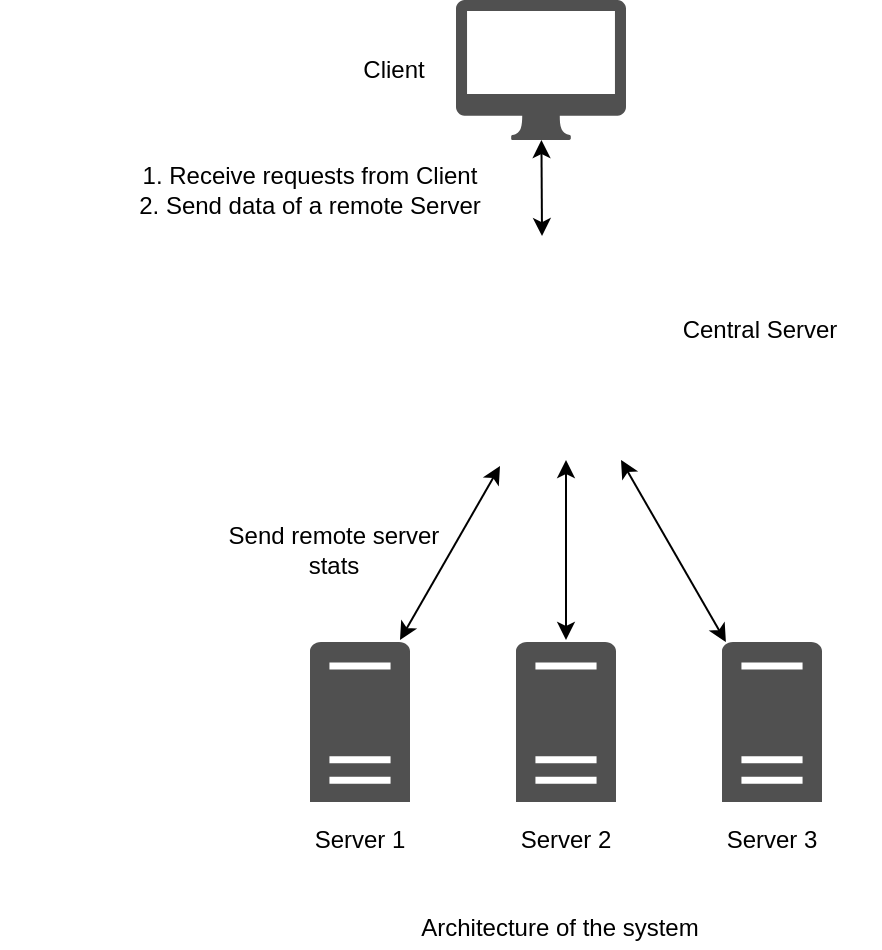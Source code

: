<mxfile version="10.6.2" type="device"><diagram id="ZlbY7NBzbcw8uvi0I6Zv" name="Page-1"><mxGraphModel dx="840" dy="484" grid="1" gridSize="10" guides="1" tooltips="1" connect="1" arrows="1" fold="1" page="1" pageScale="1" pageWidth="827" pageHeight="1169" math="0" shadow="0"><root><mxCell id="0"/><mxCell id="1" parent="0"/><mxCell id="skM3XrSrICIQCWUYWIju-4" value="Server 1" style="text;html=1;strokeColor=none;fillColor=none;align=center;verticalAlign=middle;whiteSpace=wrap;rounded=0;" vertex="1" parent="1"><mxGeometry x="275" y="540" width="70" height="20" as="geometry"/></mxCell><mxCell id="skM3XrSrICIQCWUYWIju-5" value="Server 2" style="text;html=1;strokeColor=none;fillColor=none;align=center;verticalAlign=middle;whiteSpace=wrap;rounded=0;" vertex="1" parent="1"><mxGeometry x="378" y="540" width="70" height="20" as="geometry"/></mxCell><mxCell id="skM3XrSrICIQCWUYWIju-6" value="Server 3" style="text;html=1;strokeColor=none;fillColor=none;align=center;verticalAlign=middle;whiteSpace=wrap;rounded=0;" vertex="1" parent="1"><mxGeometry x="481" y="540" width="70" height="20" as="geometry"/></mxCell><mxCell id="skM3XrSrICIQCWUYWIju-8" value="" style="shape=image;html=1;verticalAlign=top;verticalLabelPosition=bottom;labelBackgroundColor=#ffffff;imageAspect=0;aspect=fixed;image=https://cdn2.iconfinder.com/data/icons/whcompare-servers-web-hosting/50/litespeed-web-server-128.png" vertex="1" parent="1"><mxGeometry x="358" y="250" width="110" height="110" as="geometry"/></mxCell><mxCell id="skM3XrSrICIQCWUYWIju-9" value="Central Server" style="text;html=1;strokeColor=none;fillColor=none;align=center;verticalAlign=middle;whiteSpace=wrap;rounded=0;" vertex="1" parent="1"><mxGeometry x="450" y="285" width="120" height="20" as="geometry"/></mxCell><mxCell id="skM3XrSrICIQCWUYWIju-10" value="" style="endArrow=classic;startArrow=classic;html=1;" edge="1" parent="1"><mxGeometry width="50" height="50" relative="1" as="geometry"><mxPoint x="330" y="450" as="sourcePoint"/><mxPoint x="380" y="363" as="targetPoint"/></mxGeometry></mxCell><mxCell id="skM3XrSrICIQCWUYWIju-11" value="" style="endArrow=classic;startArrow=classic;html=1;entryX=0.75;entryY=1;entryDx=0;entryDy=0;" edge="1" parent="1" source="skM3XrSrICIQCWUYWIju-15" target="skM3XrSrICIQCWUYWIju-8"><mxGeometry width="50" height="50" relative="1" as="geometry"><mxPoint x="526.68" y="450" as="sourcePoint"/><mxPoint x="586.75" y="350" as="targetPoint"/></mxGeometry></mxCell><mxCell id="skM3XrSrICIQCWUYWIju-12" value="" style="endArrow=classic;startArrow=classic;html=1;entryX=0.5;entryY=1;entryDx=0;entryDy=0;" edge="1" parent="1" target="skM3XrSrICIQCWUYWIju-8"><mxGeometry width="50" height="50" relative="1" as="geometry"><mxPoint x="413" y="450" as="sourcePoint"/><mxPoint x="463.75" y="370" as="targetPoint"/></mxGeometry></mxCell><mxCell id="skM3XrSrICIQCWUYWIju-13" value="Send remote server stats" style="text;html=1;strokeColor=none;fillColor=none;align=center;verticalAlign=middle;whiteSpace=wrap;rounded=0;" vertex="1" parent="1"><mxGeometry x="236" y="390" width="122" height="30" as="geometry"/></mxCell><mxCell id="skM3XrSrICIQCWUYWIju-14" value="" style="shadow=0;dashed=0;html=1;strokeColor=none;fillColor=#505050;labelPosition=center;verticalLabelPosition=bottom;verticalAlign=top;outlineConnect=0;align=center;shape=mxgraph.office.servers.server_generic;" vertex="1" parent="1"><mxGeometry x="285" y="451" width="50" height="80" as="geometry"/></mxCell><mxCell id="skM3XrSrICIQCWUYWIju-15" value="" style="shadow=0;dashed=0;html=1;strokeColor=none;fillColor=#505050;labelPosition=center;verticalLabelPosition=bottom;verticalAlign=top;outlineConnect=0;align=center;shape=mxgraph.office.servers.server_generic;" vertex="1" parent="1"><mxGeometry x="491" y="451" width="50" height="80" as="geometry"/></mxCell><mxCell id="skM3XrSrICIQCWUYWIju-16" value="" style="shadow=0;dashed=0;html=1;strokeColor=none;fillColor=#505050;labelPosition=center;verticalLabelPosition=bottom;verticalAlign=top;outlineConnect=0;align=center;shape=mxgraph.office.servers.server_generic;" vertex="1" parent="1"><mxGeometry x="388" y="451" width="50" height="80" as="geometry"/></mxCell><mxCell id="skM3XrSrICIQCWUYWIju-18" value="" style="shadow=0;dashed=0;html=1;strokeColor=none;fillColor=#505050;labelPosition=center;verticalLabelPosition=bottom;verticalAlign=top;outlineConnect=0;align=center;shape=mxgraph.office.devices.mac_client;" vertex="1" parent="1"><mxGeometry x="358" y="130" width="85" height="70" as="geometry"/></mxCell><mxCell id="skM3XrSrICIQCWUYWIju-19" value="" style="endArrow=classic;startArrow=classic;html=1;exitX=0.391;exitY=-0.018;exitDx=0;exitDy=0;exitPerimeter=0;" edge="1" parent="1" source="skM3XrSrICIQCWUYWIju-8" target="skM3XrSrICIQCWUYWIju-18"><mxGeometry width="50" height="50" relative="1" as="geometry"><mxPoint x="378" y="250" as="sourcePoint"/><mxPoint x="428" y="200" as="targetPoint"/></mxGeometry></mxCell><mxCell id="skM3XrSrICIQCWUYWIju-20" value="Client" style="text;html=1;strokeColor=none;fillColor=none;align=center;verticalAlign=middle;whiteSpace=wrap;rounded=0;" vertex="1" parent="1"><mxGeometry x="297" y="155" width="60" height="20" as="geometry"/></mxCell><mxCell id="skM3XrSrICIQCWUYWIju-21" value="1. Receive requests from Client&lt;br&gt;2. Send data of a remote Server" style="text;html=1;strokeColor=none;fillColor=none;align=center;verticalAlign=middle;whiteSpace=wrap;rounded=0;" vertex="1" parent="1"><mxGeometry x="130" y="190" width="310" height="70" as="geometry"/></mxCell><mxCell id="skM3XrSrICIQCWUYWIju-22" value="Architecture of the system" style="text;html=1;strokeColor=none;fillColor=none;align=center;verticalAlign=middle;whiteSpace=wrap;rounded=0;" vertex="1" parent="1"><mxGeometry x="320" y="584" width="180" height="20" as="geometry"/></mxCell></root></mxGraphModel></diagram></mxfile>